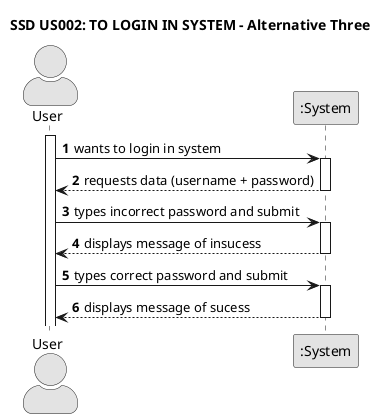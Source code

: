 @startuml
skinparam monochrome true
skinparam packageStyle rectangle
skinparam shadowing false
skinparam actorStyle awesome


title SSD US002: TO LOGIN IN SYSTEM - Alternative Three

autonumber

actor "User" as User
participant ":System" as System

activate User

    User -> System : wants to login in system
    activate System

        System --> User : requests data (username + password)
    deactivate System

    User -> System : types incorrect password and submit
    activate System

        System --> User :displays message of insucess
    deactivate System

    User -> System : types correct password and submit
    activate System

        System --> User :displays message of sucess
    deactivate System

@enduml